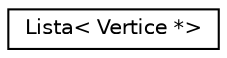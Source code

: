 digraph "Representación gráfica de la clase"
{
  edge [fontname="Helvetica",fontsize="10",labelfontname="Helvetica",labelfontsize="10"];
  node [fontname="Helvetica",fontsize="10",shape=record];
  rankdir="LR";
  Node0 [label="Lista\< Vertice *\>",height=0.2,width=0.4,color="black", fillcolor="white", style="filled",URL="$classLista.html"];
}
